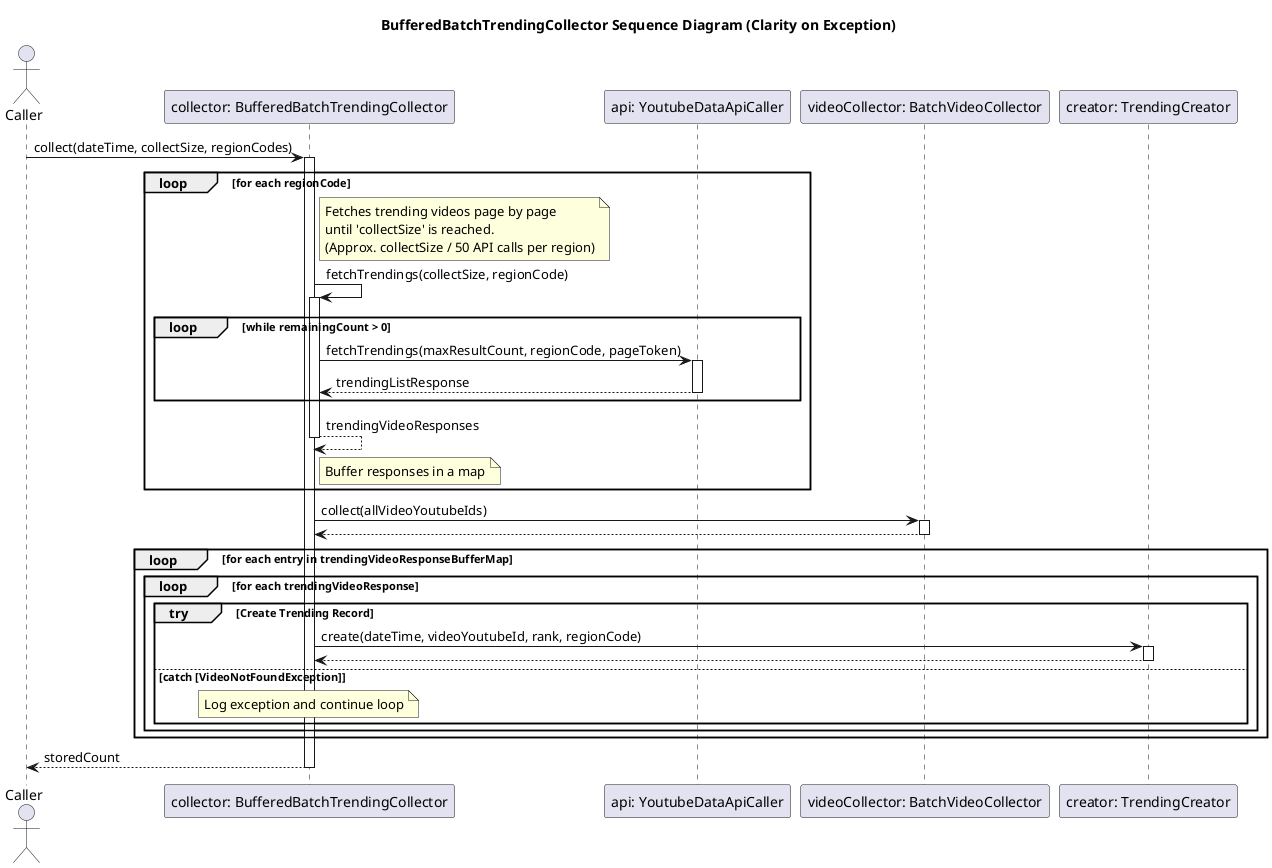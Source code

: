 @startuml
title "BufferedBatchTrendingCollector Sequence Diagram (Clarity on Exception)"

actor "Caller" as caller
participant "collector: BufferedBatchTrendingCollector" as collector
participant "api: YoutubeDataApiCaller" as api
participant "videoCollector: BatchVideoCollector" as videoCollector
participant "creator: TrendingCreator" as creator

caller -> collector : collect(dateTime, collectSize, regionCodes)
activate collector

loop for each regionCode
    note right of collector
        Fetches trending videos page by page
        until 'collectSize' is reached.
        (Approx. collectSize / 50 API calls per region)
    end note
    collector -> collector : fetchTrendings(collectSize, regionCode)
    activate collector
    loop while remainingCount > 0
        collector -> api : fetchTrendings(maxResultCount, regionCode, pageToken)
        activate api
        api --> collector : trendingListResponse
        deactivate api
    end
    collector --> collector : trendingVideoResponses
    deactivate collector
    note right of collector : Buffer responses in a map
end

collector -> videoCollector : collect(allVideoYoutubeIds)
activate videoCollector
videoCollector --> collector
deactivate videoCollector

loop for each entry in trendingVideoResponseBufferMap
    loop for each trendingVideoResponse
        group try [Create Trending Record]
            collector -> creator : create(dateTime, videoYoutubeId, rank, regionCode)
            activate creator
            creator --> collector
            deactivate creator
        else catch [VideoNotFoundException]
            note over collector : Log exception and continue loop
        end
    end
end

collector --> caller : storedCount
deactivate collector

@enduml